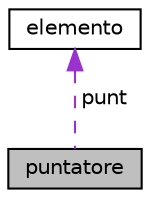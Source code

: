 digraph "puntatore"
{
  edge [fontname="Helvetica",fontsize="10",labelfontname="Helvetica",labelfontsize="10"];
  node [fontname="Helvetica",fontsize="10",shape=record];
  Node1 [label="puntatore",height=0.2,width=0.4,color="black", fillcolor="grey75", style="filled", fontcolor="black"];
  Node2 -> Node1 [dir="back",color="darkorchid3",fontsize="10",style="dashed",label=" punt" ,fontname="Helvetica"];
  Node2 [label="elemento",height=0.2,width=0.4,color="black", fillcolor="white", style="filled",URL="$structelemento.html",tooltip="Struttura elememto, contenente tutti i nomi e valori di ogni categoria. "];
}
